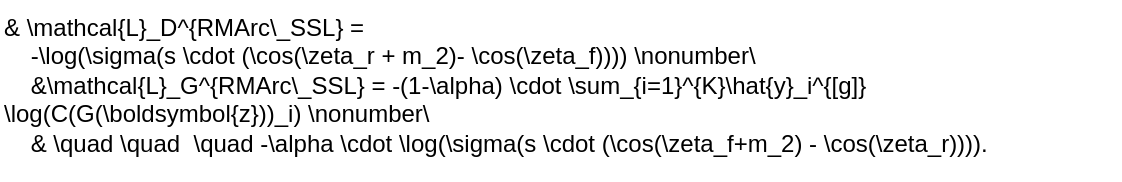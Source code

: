 <mxfile version="22.1.4" type="github">
  <diagram name="Page-1" id="6Pg7xxuK6CmQZVRJM8Rp">
    <mxGraphModel dx="1434" dy="827" grid="1" gridSize="10" guides="1" tooltips="1" connect="1" arrows="1" fold="1" page="1" pageScale="1" pageWidth="3200" pageHeight="5500" math="1" shadow="0">
      <root>
        <mxCell id="0" />
        <mxCell id="1" parent="0" />
        <mxCell id="FlUVwfsc9zJkKXvyTBkV-1" value="&amp; \mathcal{L}_D^{RMArc\_SSL} =&#xa;    -\log(\sigma(s \cdot (\cos(\zeta_r + m_2)- \cos(\zeta_f)))) \nonumber\\&#xa;    &amp;\mathcal{L}_G^{RMArc\_SSL} = -(1-\alpha) \cdot \sum_{i=1}^{K}\hat{y}_i^{[g]} \log(C(G(\boldsymbol{z}))_i) \nonumber\\&#xa;    &amp; \quad \quad  \quad -\alpha \cdot \log(\sigma(s \cdot (\cos(\zeta_f+m_2) - \cos(\zeta_r))))." style="text;whiteSpace=wrap;" vertex="1" parent="1">
          <mxGeometry x="390" y="330" width="560" height="90" as="geometry" />
        </mxCell>
      </root>
    </mxGraphModel>
  </diagram>
</mxfile>
